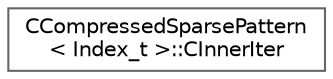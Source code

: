digraph "Graphical Class Hierarchy"
{
 // LATEX_PDF_SIZE
  bgcolor="transparent";
  edge [fontname=Helvetica,fontsize=10,labelfontname=Helvetica,labelfontsize=10];
  node [fontname=Helvetica,fontsize=10,shape=box,height=0.2,width=0.4];
  rankdir="LR";
  Node0 [id="Node000000",label="CCompressedSparsePattern\l\< Index_t \>::CInnerIter",height=0.2,width=0.4,color="grey40", fillcolor="white", style="filled",URL="$structCCompressedSparsePattern_1_1CInnerIter.html",tooltip="Type to allow range for loops over inner indices."];
}
